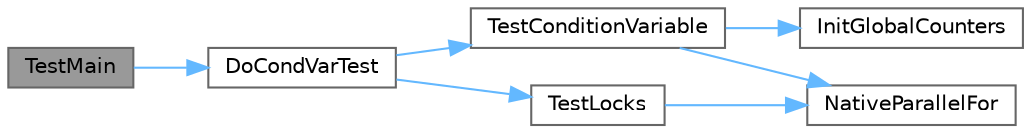digraph "TestMain"
{
 // LATEX_PDF_SIZE
  bgcolor="transparent";
  edge [fontname=Helvetica,fontsize=10,labelfontname=Helvetica,labelfontsize=10];
  node [fontname=Helvetica,fontsize=10,shape=box,height=0.2,width=0.4];
  rankdir="LR";
  Node1 [id="Node000001",label="TestMain",height=0.2,width=0.4,color="gray40", fillcolor="grey60", style="filled", fontcolor="black",tooltip="Entry point to a TBB unit test application"];
  Node1 -> Node2 [id="edge1_Node000001_Node000002",color="steelblue1",style="solid",tooltip=" "];
  Node2 [id="Node000002",label="DoCondVarTest",height=0.2,width=0.4,color="grey40", fillcolor="white", style="filled",URL="$test__condition__variable_8h.html#a2242c33c0bd66b7960e89815ae349fe4",tooltip=" "];
  Node2 -> Node3 [id="edge2_Node000002_Node000003",color="steelblue1",style="solid",tooltip=" "];
  Node3 [id="Node000003",label="TestConditionVariable",height=0.2,width=0.4,color="grey40", fillcolor="white", style="filled",URL="$test__condition__variable_8h.html#a38d83e179e96fa1c589b0a22cd686fcb",tooltip=" "];
  Node3 -> Node4 [id="edge3_Node000003_Node000004",color="steelblue1",style="solid",tooltip=" "];
  Node4 [id="Node000004",label="InitGlobalCounters",height=0.2,width=0.4,color="grey40", fillcolor="white", style="filled",URL="$test__condition__variable_8h.html#a14d464f34076439049a1ec587e3766b5",tooltip=" "];
  Node3 -> Node5 [id="edge4_Node000003_Node000005",color="steelblue1",style="solid",tooltip=" "];
  Node5 [id="Node000005",label="NativeParallelFor",height=0.2,width=0.4,color="grey40", fillcolor="white", style="filled",URL="$harness_8h.html#ad5b2c9cf4e169014b7919debb3c91d45",tooltip="Execute body(i) in parallel for i in the interval [0,n)."];
  Node2 -> Node6 [id="edge5_Node000002_Node000006",color="steelblue1",style="solid",tooltip=" "];
  Node6 [id="Node000006",label="TestLocks",height=0.2,width=0.4,color="grey40", fillcolor="white", style="filled",URL="$test__condition__variable_8h.html#a45dd4e1033d22f79384230e29bb056fc",tooltip=" "];
  Node6 -> Node5 [id="edge6_Node000006_Node000005",color="steelblue1",style="solid",tooltip=" "];
}
